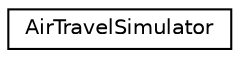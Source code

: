 digraph "Graphical Class Hierarchy"
{
  edge [fontname="Helvetica",fontsize="10",labelfontname="Helvetica",labelfontsize="10"];
  node [fontname="Helvetica",fontsize="10",shape=record];
  rankdir="LR";
  Node1 [label="AirTravelSimulator",height=0.2,width=0.4,color="black", fillcolor="white", style="filled",URL="$classAirTravelSimulator.html",tooltip="Program class with different steps of the air travel experience. "];
}
